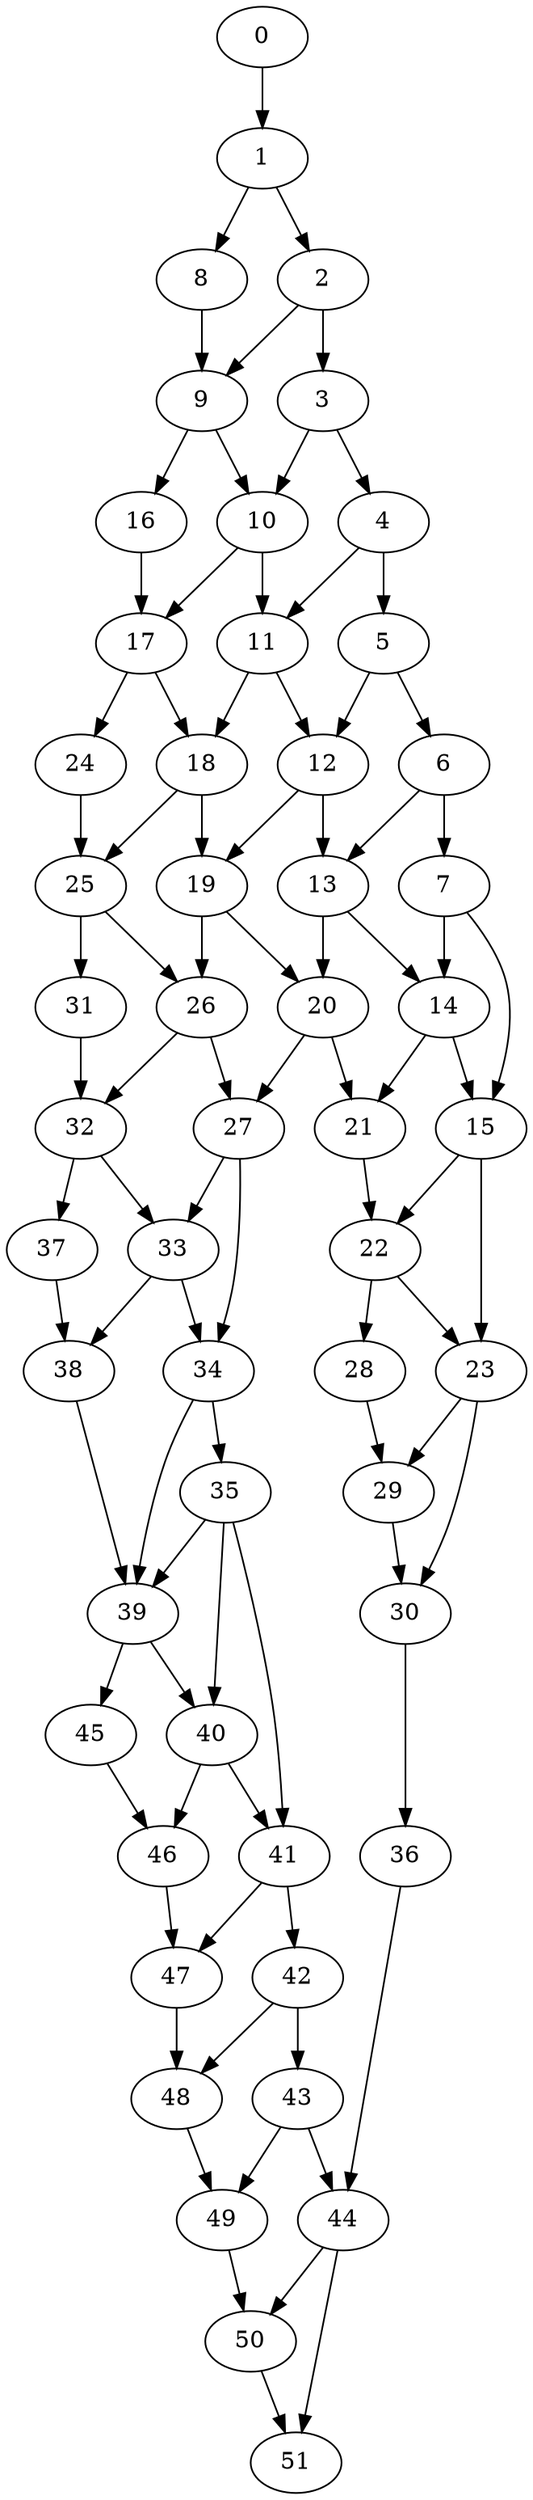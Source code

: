 digraph G {
35 -> 39
0 -> 1 -> 8
1 -> 2 -> 9
2 -> 3 -> 10
3 -> 4 -> 11
4 -> 5 -> 12
5 -> 6 -> 13
6 -> 7 -> 14
7 -> 15
8 -> 9 -> 16
9 -> 10 -> 17
10 -> 11 -> 18
11 -> 12 -> 19
12 -> 13 -> 20
13 -> 14 -> 21
14 -> 15 -> 22
15 -> 23
16 -> 17 -> 24
17 -> 18 -> 25
18 -> 19 -> 26
19 -> 20 -> 27
20 -> 21
21 -> 22 -> 28
22 -> 23 -> 29
23 -> 30
24 -> 25 -> 31
25 -> 26 -> 32
26 -> 27 -> 33
27 -> 34
28 -> 29
29 -> 30
30 -> 36
31 -> 32 -> 37
32 -> 33 -> 38
33 -> 34 -> 39
34 -> 35 -> 40
35 -> 41
36 -> 44
37 -> 38
38 -> 39 -> 45
39 -> 40 -> 46
40 -> 41 -> 47
41 -> 42 -> 48
42 -> 43 -> 49
43 -> 44 -> 50
44 -> 51
45 -> 46
46 -> 47
47 -> 48
48 -> 49
49 -> 50
50 -> 51
51}